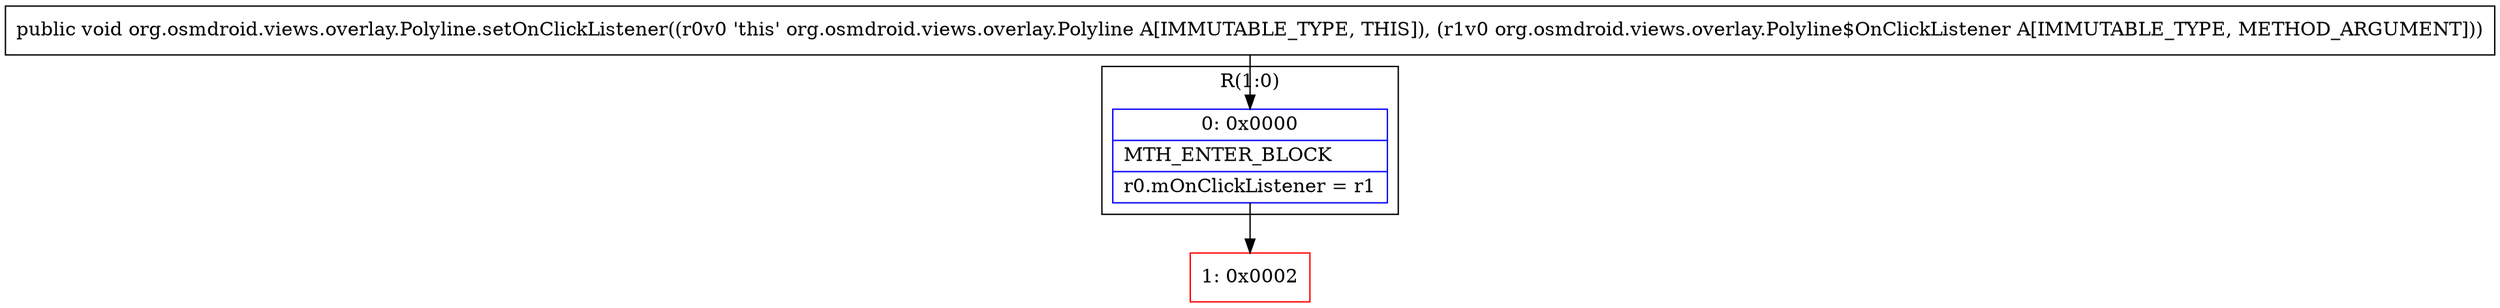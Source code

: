 digraph "CFG fororg.osmdroid.views.overlay.Polyline.setOnClickListener(Lorg\/osmdroid\/views\/overlay\/Polyline$OnClickListener;)V" {
subgraph cluster_Region_1728743897 {
label = "R(1:0)";
node [shape=record,color=blue];
Node_0 [shape=record,label="{0\:\ 0x0000|MTH_ENTER_BLOCK\l|r0.mOnClickListener = r1\l}"];
}
Node_1 [shape=record,color=red,label="{1\:\ 0x0002}"];
MethodNode[shape=record,label="{public void org.osmdroid.views.overlay.Polyline.setOnClickListener((r0v0 'this' org.osmdroid.views.overlay.Polyline A[IMMUTABLE_TYPE, THIS]), (r1v0 org.osmdroid.views.overlay.Polyline$OnClickListener A[IMMUTABLE_TYPE, METHOD_ARGUMENT])) }"];
MethodNode -> Node_0;
Node_0 -> Node_1;
}


